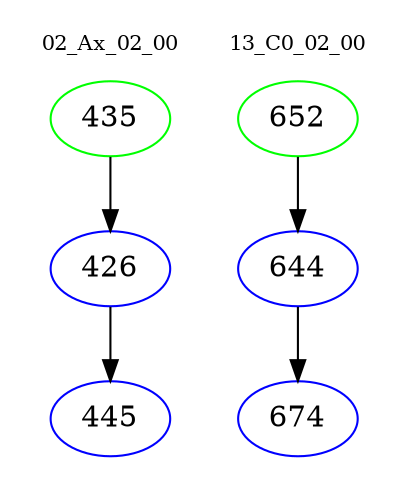 digraph{
subgraph cluster_0 {
color = white
label = "02_Ax_02_00";
fontsize=10;
T0_435 [label="435", color="green"]
T0_435 -> T0_426 [color="black"]
T0_426 [label="426", color="blue"]
T0_426 -> T0_445 [color="black"]
T0_445 [label="445", color="blue"]
}
subgraph cluster_1 {
color = white
label = "13_C0_02_00";
fontsize=10;
T1_652 [label="652", color="green"]
T1_652 -> T1_644 [color="black"]
T1_644 [label="644", color="blue"]
T1_644 -> T1_674 [color="black"]
T1_674 [label="674", color="blue"]
}
}
